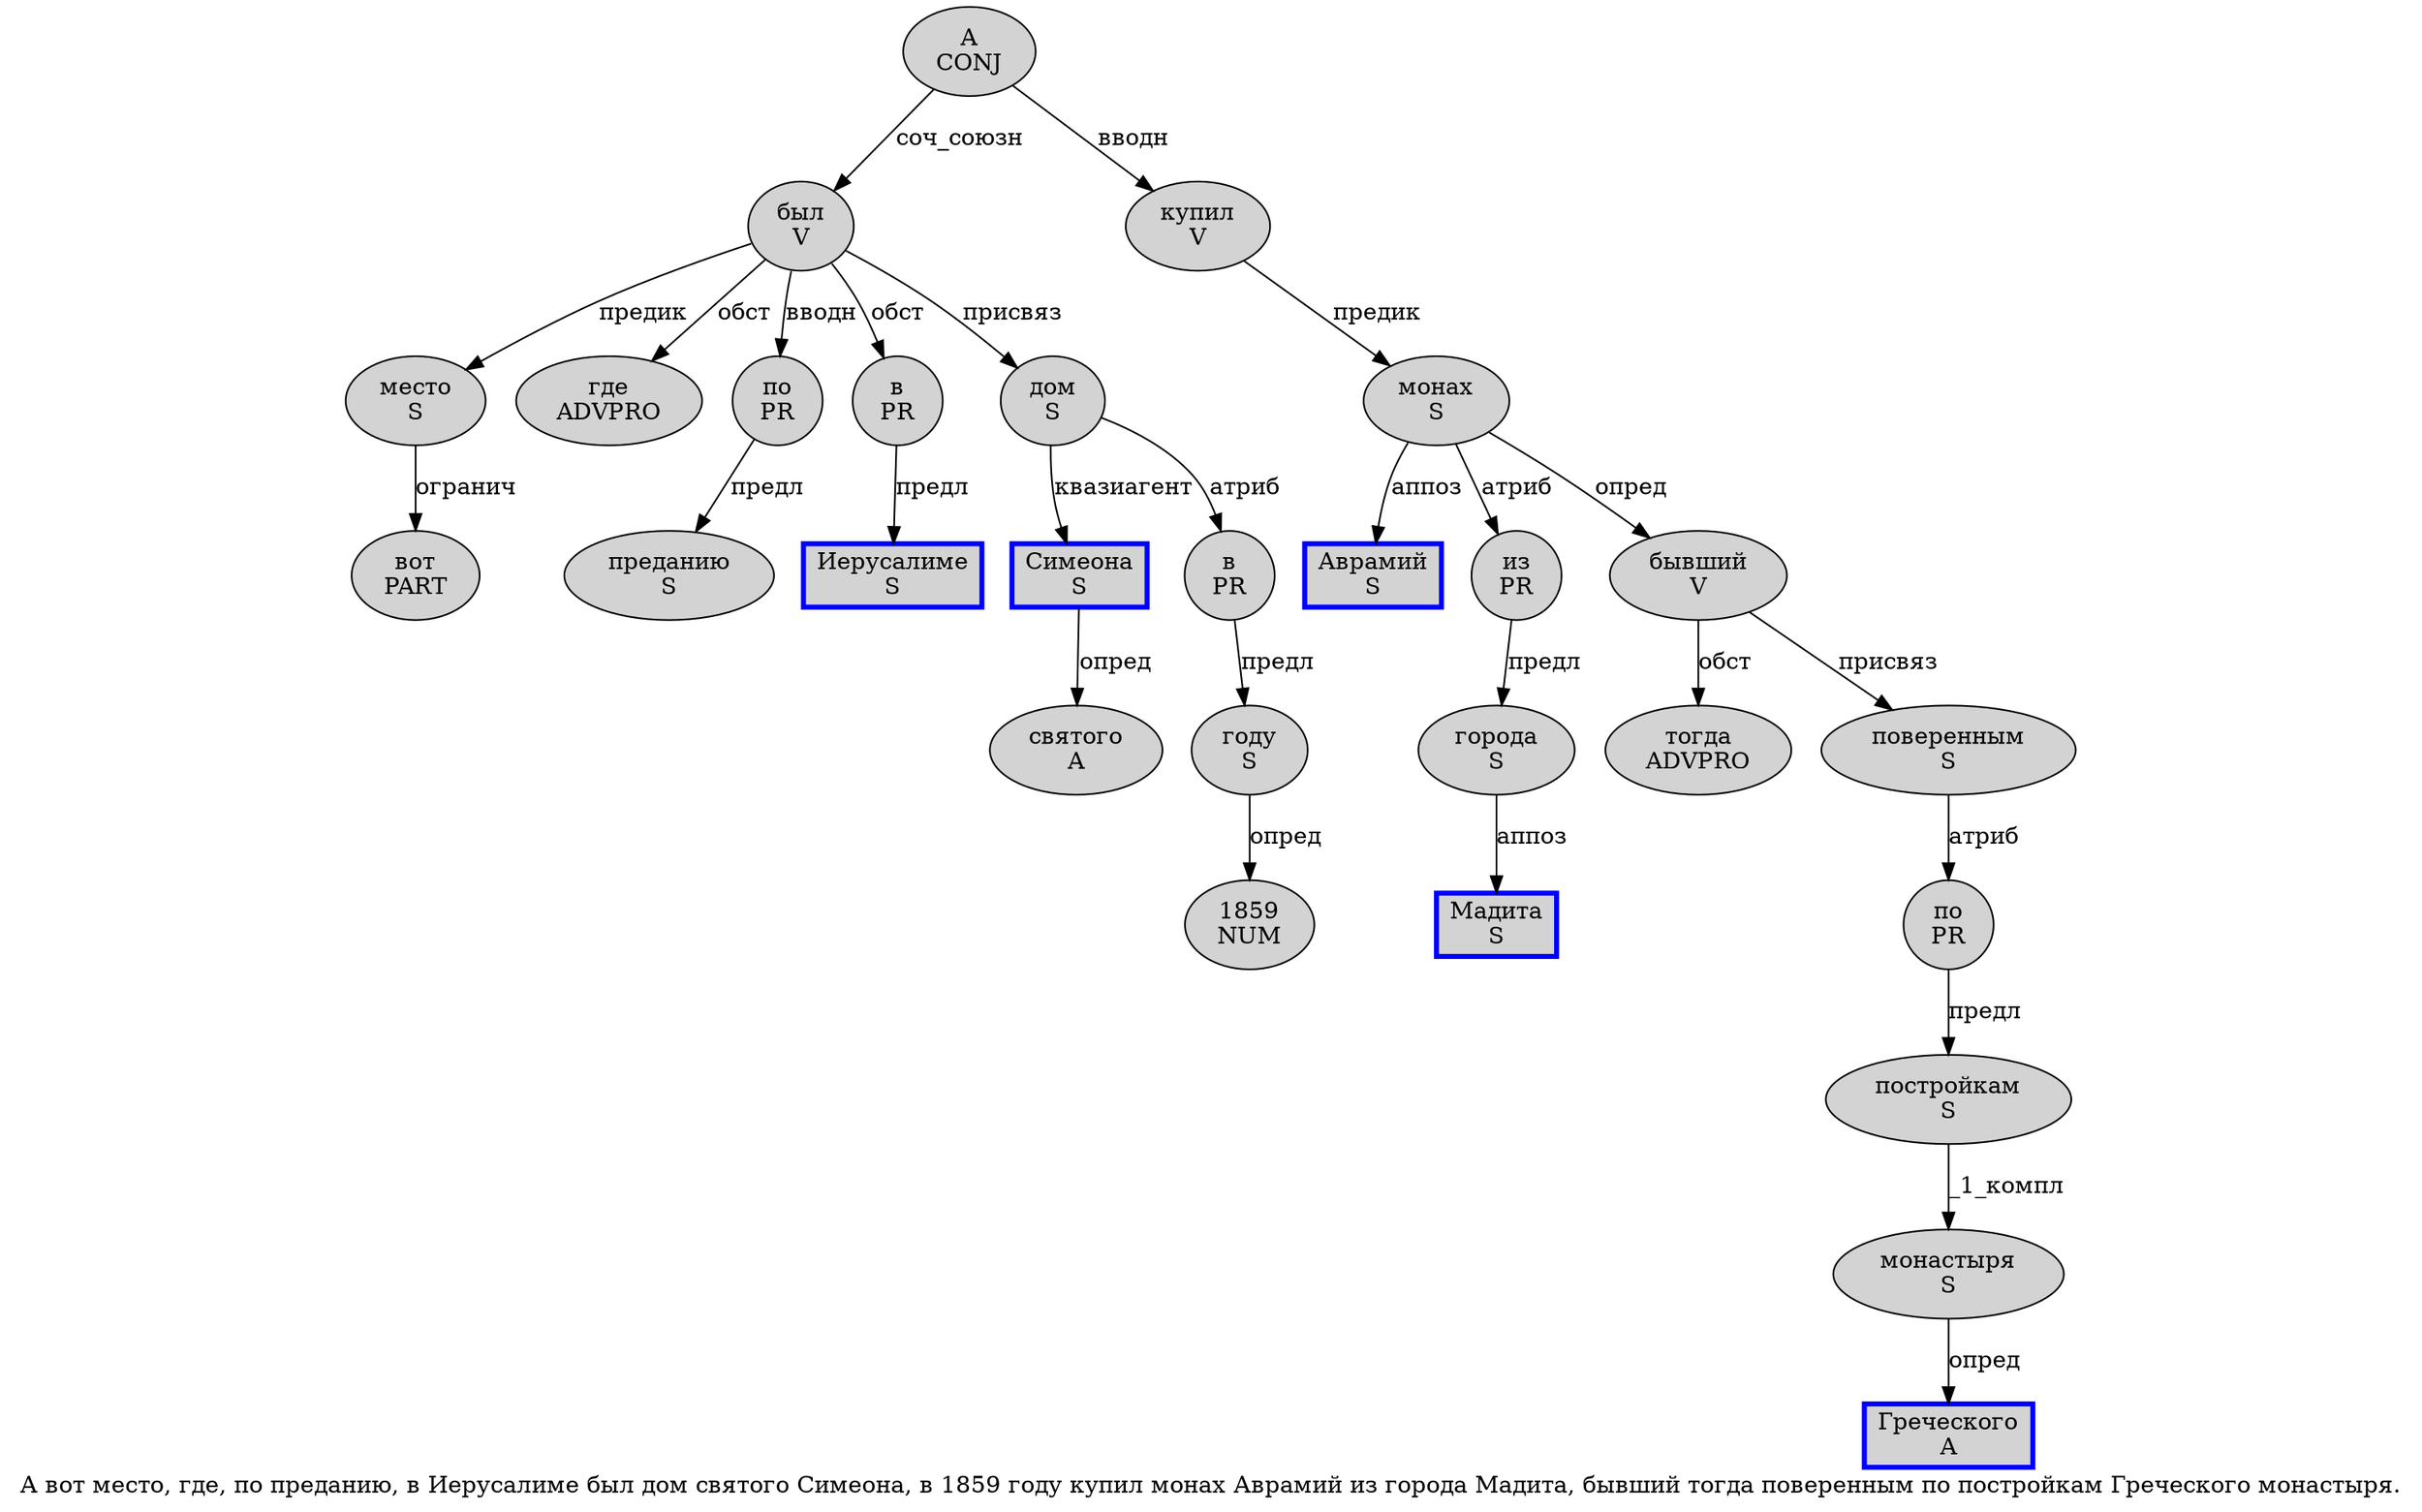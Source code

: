 digraph SENTENCE_570 {
	graph [label="А вот место, где, по преданию, в Иерусалиме был дом святого Симеона, в 1859 году купил монах Аврамий из города Мадита, бывший тогда поверенным по постройкам Греческого монастыря."]
	node [style=filled]
		0 [label="А
CONJ" color="" fillcolor=lightgray penwidth=1 shape=ellipse]
		1 [label="вот
PART" color="" fillcolor=lightgray penwidth=1 shape=ellipse]
		2 [label="место
S" color="" fillcolor=lightgray penwidth=1 shape=ellipse]
		4 [label="где
ADVPRO" color="" fillcolor=lightgray penwidth=1 shape=ellipse]
		6 [label="по
PR" color="" fillcolor=lightgray penwidth=1 shape=ellipse]
		7 [label="преданию
S" color="" fillcolor=lightgray penwidth=1 shape=ellipse]
		9 [label="в
PR" color="" fillcolor=lightgray penwidth=1 shape=ellipse]
		10 [label="Иерусалиме
S" color=blue fillcolor=lightgray penwidth=3 shape=box]
		11 [label="был
V" color="" fillcolor=lightgray penwidth=1 shape=ellipse]
		12 [label="дом
S" color="" fillcolor=lightgray penwidth=1 shape=ellipse]
		13 [label="святого
A" color="" fillcolor=lightgray penwidth=1 shape=ellipse]
		14 [label="Симеона
S" color=blue fillcolor=lightgray penwidth=3 shape=box]
		16 [label="в
PR" color="" fillcolor=lightgray penwidth=1 shape=ellipse]
		17 [label="1859
NUM" color="" fillcolor=lightgray penwidth=1 shape=ellipse]
		18 [label="году
S" color="" fillcolor=lightgray penwidth=1 shape=ellipse]
		19 [label="купил
V" color="" fillcolor=lightgray penwidth=1 shape=ellipse]
		20 [label="монах
S" color="" fillcolor=lightgray penwidth=1 shape=ellipse]
		21 [label="Аврамий
S" color=blue fillcolor=lightgray penwidth=3 shape=box]
		22 [label="из
PR" color="" fillcolor=lightgray penwidth=1 shape=ellipse]
		23 [label="города
S" color="" fillcolor=lightgray penwidth=1 shape=ellipse]
		24 [label="Мадита
S" color=blue fillcolor=lightgray penwidth=3 shape=box]
		26 [label="бывший
V" color="" fillcolor=lightgray penwidth=1 shape=ellipse]
		27 [label="тогда
ADVPRO" color="" fillcolor=lightgray penwidth=1 shape=ellipse]
		28 [label="поверенным
S" color="" fillcolor=lightgray penwidth=1 shape=ellipse]
		29 [label="по
PR" color="" fillcolor=lightgray penwidth=1 shape=ellipse]
		30 [label="постройкам
S" color="" fillcolor=lightgray penwidth=1 shape=ellipse]
		31 [label="Греческого
A" color=blue fillcolor=lightgray penwidth=3 shape=box]
		32 [label="монастыря
S" color="" fillcolor=lightgray penwidth=1 shape=ellipse]
			9 -> 10 [label="предл"]
			30 -> 32 [label="_1_компл"]
			29 -> 30 [label="предл"]
			14 -> 13 [label="опред"]
			0 -> 11 [label="соч_союзн"]
			0 -> 19 [label="вводн"]
			12 -> 14 [label="квазиагент"]
			12 -> 16 [label="атриб"]
			20 -> 21 [label="аппоз"]
			20 -> 22 [label="атриб"]
			20 -> 26 [label="опред"]
			11 -> 2 [label="предик"]
			11 -> 4 [label="обст"]
			11 -> 6 [label="вводн"]
			11 -> 9 [label="обст"]
			11 -> 12 [label="присвяз"]
			26 -> 27 [label="обст"]
			26 -> 28 [label="присвяз"]
			6 -> 7 [label="предл"]
			28 -> 29 [label="атриб"]
			22 -> 23 [label="предл"]
			2 -> 1 [label="огранич"]
			18 -> 17 [label="опред"]
			32 -> 31 [label="опред"]
			23 -> 24 [label="аппоз"]
			19 -> 20 [label="предик"]
			16 -> 18 [label="предл"]
}